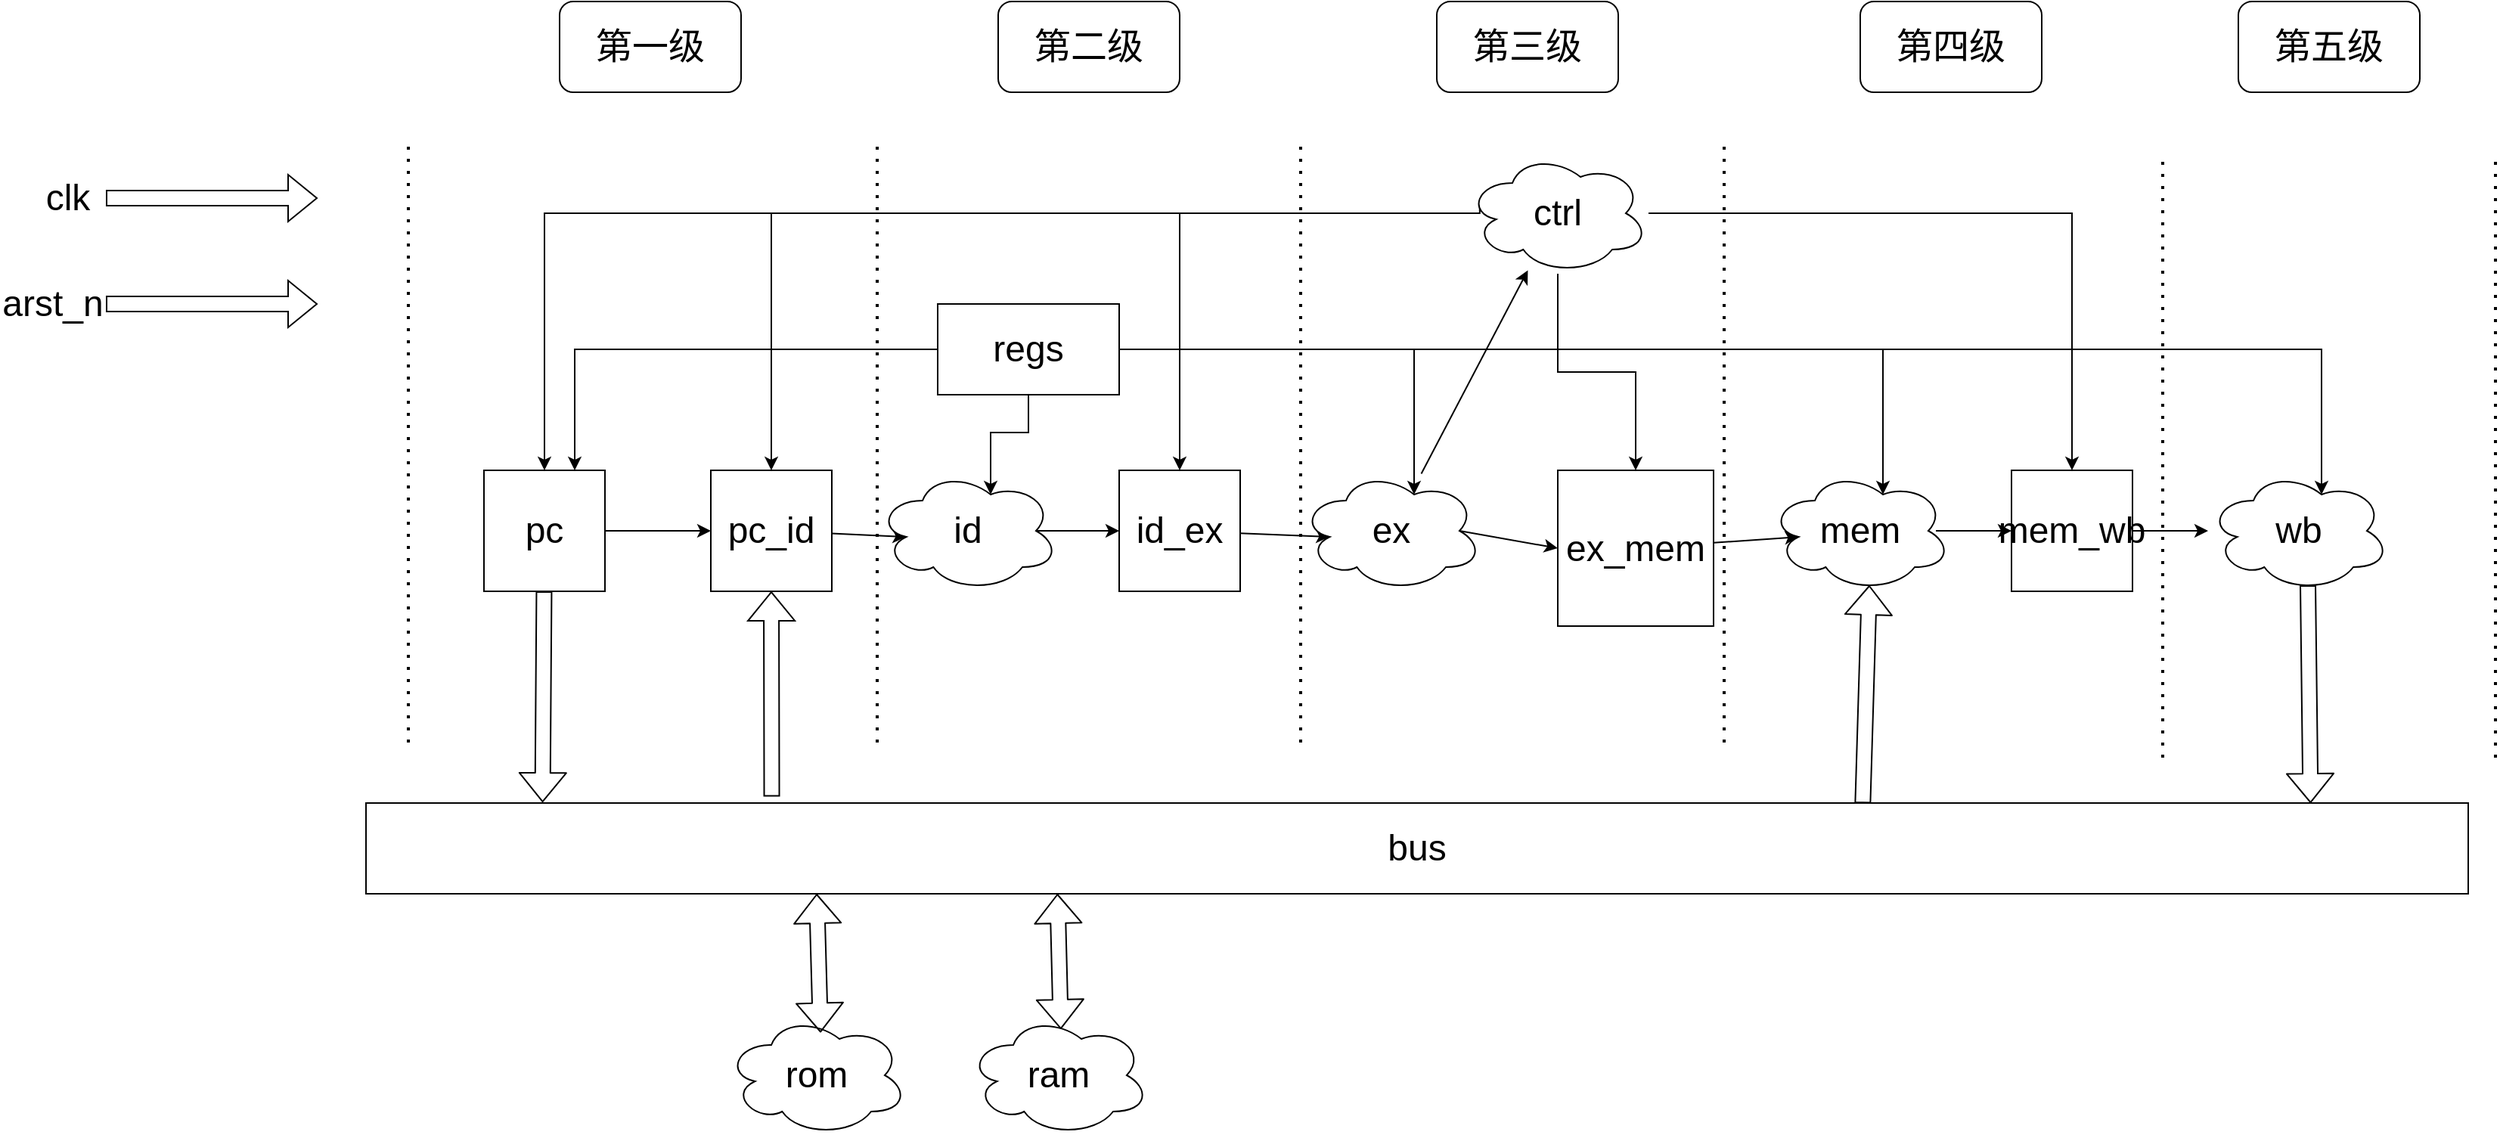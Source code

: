 <mxfile version="20.3.0" type="device"><diagram id="naFQU-C3lpWFJUoVj6_K" name="第 1 页"><mxGraphModel dx="2249" dy="2149" grid="1" gridSize="10" guides="1" tooltips="1" connect="1" arrows="1" fold="1" page="1" pageScale="1" pageWidth="827" pageHeight="1169" math="0" shadow="0"><root><mxCell id="0"/><mxCell id="1" parent="0"/><mxCell id="C61x0PHZbPYTwjd0VCUy-19" style="edgeStyle=none;html=1;fontSize=24;entryX=0.16;entryY=0.55;entryDx=0;entryDy=0;entryPerimeter=0;" parent="1" source="C61x0PHZbPYTwjd0VCUy-20" target="C61x0PHZbPYTwjd0VCUy-25" edge="1"><mxGeometry relative="1" as="geometry"><mxPoint x="510" y="-600" as="targetPoint"/></mxGeometry></mxCell><mxCell id="C61x0PHZbPYTwjd0VCUy-20" value="pc_id" style="whiteSpace=wrap;html=1;aspect=fixed;fontSize=24;" parent="1" vertex="1"><mxGeometry x="380" y="-640" width="80" height="80" as="geometry"/></mxCell><mxCell id="C61x0PHZbPYTwjd0VCUy-21" style="edgeStyle=none;html=1;entryX=0;entryY=0.5;entryDx=0;entryDy=0;fontSize=24;" parent="1" source="C61x0PHZbPYTwjd0VCUy-23" target="C61x0PHZbPYTwjd0VCUy-20" edge="1"><mxGeometry relative="1" as="geometry"/></mxCell><mxCell id="C61x0PHZbPYTwjd0VCUy-22" style="edgeStyle=none;shape=flexArrow;html=1;entryX=0.084;entryY=-0.007;entryDx=0;entryDy=0;entryPerimeter=0;fontSize=24;" parent="1" source="C61x0PHZbPYTwjd0VCUy-23" target="C61x0PHZbPYTwjd0VCUy-37" edge="1"><mxGeometry relative="1" as="geometry"/></mxCell><mxCell id="C61x0PHZbPYTwjd0VCUy-23" value="pc" style="whiteSpace=wrap;html=1;aspect=fixed;fontSize=24;" parent="1" vertex="1"><mxGeometry x="230" y="-640" width="80" height="80" as="geometry"/></mxCell><mxCell id="C61x0PHZbPYTwjd0VCUy-24" style="edgeStyle=none;html=1;entryX=0;entryY=0.5;entryDx=0;entryDy=0;fontSize=24;exitX=0.875;exitY=0.5;exitDx=0;exitDy=0;exitPerimeter=0;" parent="1" source="C61x0PHZbPYTwjd0VCUy-25" target="C61x0PHZbPYTwjd0VCUy-27" edge="1"><mxGeometry relative="1" as="geometry"/></mxCell><mxCell id="C61x0PHZbPYTwjd0VCUy-25" value="id" style="ellipse;shape=cloud;whiteSpace=wrap;html=1;fontSize=24;" parent="1" vertex="1"><mxGeometry x="490" y="-640" width="120" height="80" as="geometry"/></mxCell><mxCell id="C61x0PHZbPYTwjd0VCUy-26" style="edgeStyle=none;html=1;entryX=0.16;entryY=0.55;entryDx=0;entryDy=0;entryPerimeter=0;fontSize=24;" parent="1" source="C61x0PHZbPYTwjd0VCUy-27" target="C61x0PHZbPYTwjd0VCUy-29" edge="1"><mxGeometry relative="1" as="geometry"/></mxCell><mxCell id="C61x0PHZbPYTwjd0VCUy-27" value="id_ex" style="whiteSpace=wrap;html=1;aspect=fixed;fontSize=24;" parent="1" vertex="1"><mxGeometry x="650" y="-640" width="80" height="80" as="geometry"/></mxCell><mxCell id="C61x0PHZbPYTwjd0VCUy-28" style="edgeStyle=none;html=1;entryX=0;entryY=0.5;entryDx=0;entryDy=0;fontSize=24;exitX=0.875;exitY=0.5;exitDx=0;exitDy=0;exitPerimeter=0;" parent="1" source="C61x0PHZbPYTwjd0VCUy-29" target="C61x0PHZbPYTwjd0VCUy-31" edge="1"><mxGeometry relative="1" as="geometry"/></mxCell><mxCell id="lM2QxzhSfQ17ok12c9tM-13" style="edgeStyle=none;rounded=0;orthogonalLoop=1;jettySize=auto;html=1;fontSize=24;" edge="1" parent="1" source="C61x0PHZbPYTwjd0VCUy-29" target="lM2QxzhSfQ17ok12c9tM-1"><mxGeometry relative="1" as="geometry"/></mxCell><mxCell id="C61x0PHZbPYTwjd0VCUy-29" value="ex" style="ellipse;shape=cloud;whiteSpace=wrap;html=1;fontSize=24;" parent="1" vertex="1"><mxGeometry x="770" y="-640" width="120" height="80" as="geometry"/></mxCell><mxCell id="C61x0PHZbPYTwjd0VCUy-30" style="edgeStyle=none;html=1;fontSize=24;entryX=0.16;entryY=0.55;entryDx=0;entryDy=0;entryPerimeter=0;" parent="1" source="C61x0PHZbPYTwjd0VCUy-31" target="C61x0PHZbPYTwjd0VCUy-33" edge="1"><mxGeometry relative="1" as="geometry"/></mxCell><mxCell id="lM2QxzhSfQ17ok12c9tM-11" style="edgeStyle=orthogonalEdgeStyle;rounded=0;orthogonalLoop=1;jettySize=auto;html=1;exitX=1;exitY=1;exitDx=0;exitDy=0;fontSize=24;" edge="1" parent="1" source="C61x0PHZbPYTwjd0VCUy-31"><mxGeometry relative="1" as="geometry"><mxPoint x="1020" y="-559.538" as="targetPoint"/></mxGeometry></mxCell><mxCell id="C61x0PHZbPYTwjd0VCUy-31" value="ex_mem" style="whiteSpace=wrap;html=1;aspect=fixed;fontSize=24;" parent="1" vertex="1"><mxGeometry x="940" y="-640" width="103" height="103" as="geometry"/></mxCell><mxCell id="C61x0PHZbPYTwjd0VCUy-32" style="edgeStyle=none;html=1;fontSize=24;" parent="1" edge="1"><mxGeometry relative="1" as="geometry"><mxPoint x="1240" y="-600" as="targetPoint"/><Array as="points"/><mxPoint x="1190" y="-600" as="sourcePoint"/></mxGeometry></mxCell><mxCell id="C61x0PHZbPYTwjd0VCUy-33" value="mem" style="ellipse;shape=cloud;whiteSpace=wrap;html=1;fontSize=24;" parent="1" vertex="1"><mxGeometry x="1080" y="-640" width="120" height="80" as="geometry"/></mxCell><mxCell id="C61x0PHZbPYTwjd0VCUy-34" style="edgeStyle=none;html=1;fontSize=24;" parent="1" source="C61x0PHZbPYTwjd0VCUy-35" target="C61x0PHZbPYTwjd0VCUy-36" edge="1"><mxGeometry relative="1" as="geometry"/></mxCell><mxCell id="C61x0PHZbPYTwjd0VCUy-35" value="mem_wb" style="whiteSpace=wrap;html=1;aspect=fixed;fontSize=24;" parent="1" vertex="1"><mxGeometry x="1240" y="-640" width="80" height="80" as="geometry"/></mxCell><mxCell id="C61x0PHZbPYTwjd0VCUy-36" value="wb" style="ellipse;shape=cloud;whiteSpace=wrap;html=1;fontSize=24;" parent="1" vertex="1"><mxGeometry x="1370" y="-640" width="120" height="80" as="geometry"/></mxCell><mxCell id="C61x0PHZbPYTwjd0VCUy-37" value="bus" style="rounded=0;whiteSpace=wrap;html=1;fontSize=24;" parent="1" vertex="1"><mxGeometry x="152" y="-420" width="1390" height="60" as="geometry"/></mxCell><mxCell id="C61x0PHZbPYTwjd0VCUy-38" value="rom" style="ellipse;shape=cloud;whiteSpace=wrap;html=1;fontSize=24;" parent="1" vertex="1"><mxGeometry x="390" y="-280" width="120" height="80" as="geometry"/></mxCell><mxCell id="C61x0PHZbPYTwjd0VCUy-39" value="ram" style="ellipse;shape=cloud;whiteSpace=wrap;html=1;fontSize=24;" parent="1" vertex="1"><mxGeometry x="550" y="-280" width="120" height="80" as="geometry"/></mxCell><mxCell id="C61x0PHZbPYTwjd0VCUy-40" value="" style="shape=flexArrow;endArrow=classic;startArrow=classic;html=1;fontSize=24;exitX=0.521;exitY=0.147;exitDx=0;exitDy=0;exitPerimeter=0;" parent="1" source="C61x0PHZbPYTwjd0VCUy-38" edge="1"><mxGeometry width="100" height="100" relative="1" as="geometry"><mxPoint x="450" y="-270" as="sourcePoint"/><mxPoint x="450" y="-360" as="targetPoint"/></mxGeometry></mxCell><mxCell id="C61x0PHZbPYTwjd0VCUy-41" value="" style="shape=flexArrow;endArrow=classic;startArrow=classic;html=1;fontSize=24;exitX=0.512;exitY=0.119;exitDx=0;exitDy=0;exitPerimeter=0;" parent="1" source="C61x0PHZbPYTwjd0VCUy-39" edge="1"><mxGeometry width="100" height="100" relative="1" as="geometry"><mxPoint x="609.17" y="-270" as="sourcePoint"/><mxPoint x="609.17" y="-360" as="targetPoint"/></mxGeometry></mxCell><mxCell id="C61x0PHZbPYTwjd0VCUy-42" style="edgeStyle=none;shape=flexArrow;html=1;entryX=0.55;entryY=0.95;entryDx=0;entryDy=0;entryPerimeter=0;fontSize=24;exitX=0.712;exitY=0.002;exitDx=0;exitDy=0;exitPerimeter=0;" parent="1" source="C61x0PHZbPYTwjd0VCUy-37" target="C61x0PHZbPYTwjd0VCUy-33" edge="1"><mxGeometry relative="1" as="geometry"><mxPoint x="1100" y="-410.42" as="sourcePoint"/><mxPoint x="1110" y="-570" as="targetPoint"/></mxGeometry></mxCell><mxCell id="C61x0PHZbPYTwjd0VCUy-43" style="edgeStyle=none;shape=flexArrow;html=1;entryX=0.925;entryY=0.002;entryDx=0;entryDy=0;entryPerimeter=0;fontSize=24;exitX=0.55;exitY=0.95;exitDx=0;exitDy=0;exitPerimeter=0;" parent="1" source="C61x0PHZbPYTwjd0VCUy-36" target="C61x0PHZbPYTwjd0VCUy-37" edge="1"><mxGeometry relative="1" as="geometry"><mxPoint x="1410.254" y="-559.58" as="sourcePoint"/><mxPoint x="1409.29" y="-420.0" as="targetPoint"/></mxGeometry></mxCell><mxCell id="C61x0PHZbPYTwjd0VCUy-44" value="" style="shape=flexArrow;endArrow=classic;html=1;rounded=0;entryX=0.5;entryY=1;entryDx=0;entryDy=0;exitX=0.193;exitY=-0.071;exitDx=0;exitDy=0;exitPerimeter=0;" parent="1" source="C61x0PHZbPYTwjd0VCUy-37" target="C61x0PHZbPYTwjd0VCUy-20" edge="1"><mxGeometry width="50" height="50" relative="1" as="geometry"><mxPoint x="530" y="-460" as="sourcePoint"/><mxPoint x="580" y="-510" as="targetPoint"/></mxGeometry></mxCell><mxCell id="C61x0PHZbPYTwjd0VCUy-45" value="" style="endArrow=none;dashed=1;html=1;dashPattern=1 3;strokeWidth=2;rounded=0;" parent="1" edge="1"><mxGeometry width="50" height="50" relative="1" as="geometry"><mxPoint x="180" y="-460" as="sourcePoint"/><mxPoint x="180" y="-860" as="targetPoint"/></mxGeometry></mxCell><mxCell id="C61x0PHZbPYTwjd0VCUy-46" value="" style="endArrow=none;dashed=1;html=1;dashPattern=1 3;strokeWidth=2;rounded=0;" parent="1" edge="1"><mxGeometry width="50" height="50" relative="1" as="geometry"><mxPoint x="490" y="-460" as="sourcePoint"/><mxPoint x="490" y="-860" as="targetPoint"/></mxGeometry></mxCell><mxCell id="C61x0PHZbPYTwjd0VCUy-47" value="" style="endArrow=none;dashed=1;html=1;dashPattern=1 3;strokeWidth=2;rounded=0;" parent="1" edge="1"><mxGeometry width="50" height="50" relative="1" as="geometry"><mxPoint x="770" y="-460" as="sourcePoint"/><mxPoint x="770" y="-860" as="targetPoint"/></mxGeometry></mxCell><mxCell id="C61x0PHZbPYTwjd0VCUy-48" value="" style="endArrow=none;dashed=1;html=1;dashPattern=1 3;strokeWidth=2;rounded=0;" parent="1" edge="1"><mxGeometry width="50" height="50" relative="1" as="geometry"><mxPoint x="1050" y="-460" as="sourcePoint"/><mxPoint x="1050" y="-860" as="targetPoint"/></mxGeometry></mxCell><mxCell id="C61x0PHZbPYTwjd0VCUy-49" value="" style="endArrow=none;dashed=1;html=1;dashPattern=1 3;strokeWidth=2;rounded=0;" parent="1" edge="1"><mxGeometry width="50" height="50" relative="1" as="geometry"><mxPoint x="1340" y="-450" as="sourcePoint"/><mxPoint x="1340" y="-850" as="targetPoint"/></mxGeometry></mxCell><mxCell id="C61x0PHZbPYTwjd0VCUy-50" value="" style="endArrow=none;dashed=1;html=1;dashPattern=1 3;strokeWidth=2;rounded=0;" parent="1" edge="1"><mxGeometry width="50" height="50" relative="1" as="geometry"><mxPoint x="1560" y="-450" as="sourcePoint"/><mxPoint x="1560" y="-850" as="targetPoint"/></mxGeometry></mxCell><mxCell id="C61x0PHZbPYTwjd0VCUy-51" value="第一级" style="rounded=1;whiteSpace=wrap;html=1;fontSize=24;" parent="1" vertex="1"><mxGeometry x="280" y="-950" width="120" height="60" as="geometry"/></mxCell><mxCell id="C61x0PHZbPYTwjd0VCUy-52" value="第二级" style="rounded=1;whiteSpace=wrap;html=1;fontSize=24;" parent="1" vertex="1"><mxGeometry x="570" y="-950" width="120" height="60" as="geometry"/></mxCell><mxCell id="C61x0PHZbPYTwjd0VCUy-53" value="第三级" style="rounded=1;whiteSpace=wrap;html=1;fontSize=24;" parent="1" vertex="1"><mxGeometry x="860" y="-950" width="120" height="60" as="geometry"/></mxCell><mxCell id="C61x0PHZbPYTwjd0VCUy-54" value="第四级" style="rounded=1;whiteSpace=wrap;html=1;fontSize=24;" parent="1" vertex="1"><mxGeometry x="1140" y="-950" width="120" height="60" as="geometry"/></mxCell><mxCell id="C61x0PHZbPYTwjd0VCUy-55" value="第五级" style="rounded=1;whiteSpace=wrap;html=1;fontSize=24;" parent="1" vertex="1"><mxGeometry x="1390" y="-950" width="120" height="60" as="geometry"/></mxCell><mxCell id="C61x0PHZbPYTwjd0VCUy-57" value="" style="shape=flexArrow;endArrow=classic;html=1;rounded=0;fontSize=24;entryX=0;entryY=0.25;entryDx=0;entryDy=0;" parent="1" edge="1"><mxGeometry width="50" height="50" relative="1" as="geometry"><mxPoint x="-20" y="-820" as="sourcePoint"/><mxPoint x="120" y="-820" as="targetPoint"/></mxGeometry></mxCell><mxCell id="C61x0PHZbPYTwjd0VCUy-58" value="" style="shape=flexArrow;endArrow=classic;html=1;rounded=0;fontSize=24;entryX=0;entryY=0.25;entryDx=0;entryDy=0;" parent="1" edge="1"><mxGeometry width="50" height="50" relative="1" as="geometry"><mxPoint x="-20" y="-750" as="sourcePoint"/><mxPoint x="120" y="-750" as="targetPoint"/></mxGeometry></mxCell><mxCell id="C61x0PHZbPYTwjd0VCUy-59" value="clk" style="text;html=1;strokeColor=none;fillColor=none;align=center;verticalAlign=middle;whiteSpace=wrap;rounded=0;fontSize=24;" parent="1" vertex="1"><mxGeometry x="-80" y="-840" width="70" height="40" as="geometry"/></mxCell><mxCell id="C61x0PHZbPYTwjd0VCUy-60" value="arst_n" style="text;html=1;strokeColor=none;fillColor=none;align=center;verticalAlign=middle;whiteSpace=wrap;rounded=0;fontSize=24;" parent="1" vertex="1"><mxGeometry x="-90" y="-770" width="70" height="40" as="geometry"/></mxCell><mxCell id="lM2QxzhSfQ17ok12c9tM-6" style="edgeStyle=orthogonalEdgeStyle;rounded=0;orthogonalLoop=1;jettySize=auto;html=1;entryX=0.75;entryY=0;entryDx=0;entryDy=0;fontSize=24;" edge="1" parent="1" source="C61x0PHZbPYTwjd0VCUy-61" target="C61x0PHZbPYTwjd0VCUy-23"><mxGeometry relative="1" as="geometry"/></mxCell><mxCell id="lM2QxzhSfQ17ok12c9tM-7" style="edgeStyle=orthogonalEdgeStyle;rounded=0;orthogonalLoop=1;jettySize=auto;html=1;entryX=0.625;entryY=0.2;entryDx=0;entryDy=0;entryPerimeter=0;fontSize=24;" edge="1" parent="1" source="C61x0PHZbPYTwjd0VCUy-61" target="C61x0PHZbPYTwjd0VCUy-29"><mxGeometry relative="1" as="geometry"/></mxCell><mxCell id="lM2QxzhSfQ17ok12c9tM-8" style="edgeStyle=orthogonalEdgeStyle;rounded=0;orthogonalLoop=1;jettySize=auto;html=1;entryX=0.625;entryY=0.2;entryDx=0;entryDy=0;entryPerimeter=0;fontSize=24;" edge="1" parent="1" source="C61x0PHZbPYTwjd0VCUy-61" target="C61x0PHZbPYTwjd0VCUy-33"><mxGeometry relative="1" as="geometry"/></mxCell><mxCell id="lM2QxzhSfQ17ok12c9tM-9" style="edgeStyle=orthogonalEdgeStyle;rounded=0;orthogonalLoop=1;jettySize=auto;html=1;entryX=0.625;entryY=0.2;entryDx=0;entryDy=0;entryPerimeter=0;fontSize=24;" edge="1" parent="1" source="C61x0PHZbPYTwjd0VCUy-61" target="C61x0PHZbPYTwjd0VCUy-36"><mxGeometry relative="1" as="geometry"/></mxCell><mxCell id="lM2QxzhSfQ17ok12c9tM-10" style="edgeStyle=orthogonalEdgeStyle;rounded=0;orthogonalLoop=1;jettySize=auto;html=1;entryX=0.625;entryY=0.2;entryDx=0;entryDy=0;entryPerimeter=0;fontSize=24;" edge="1" parent="1" source="C61x0PHZbPYTwjd0VCUy-61" target="C61x0PHZbPYTwjd0VCUy-25"><mxGeometry relative="1" as="geometry"/></mxCell><mxCell id="C61x0PHZbPYTwjd0VCUy-61" value="regs" style="rounded=0;whiteSpace=wrap;html=1;fontSize=24;" parent="1" vertex="1"><mxGeometry x="530" y="-750" width="120" height="60" as="geometry"/></mxCell><mxCell id="C61x0PHZbPYTwjd0VCUy-69" style="edgeStyle=orthogonalEdgeStyle;rounded=0;orthogonalLoop=1;jettySize=auto;html=1;entryX=0.5;entryY=0;entryDx=0;entryDy=0;fontSize=24;exitX=0.07;exitY=0.4;exitDx=0;exitDy=0;exitPerimeter=0;" parent="1" source="lM2QxzhSfQ17ok12c9tM-1" target="C61x0PHZbPYTwjd0VCUy-23" edge="1"><mxGeometry relative="1" as="geometry"><mxPoint x="887" y="-809.909" as="sourcePoint"/><Array as="points"><mxPoint x="888" y="-810"/><mxPoint x="270" y="-810"/></Array></mxGeometry></mxCell><mxCell id="lM2QxzhSfQ17ok12c9tM-2" style="edgeStyle=orthogonalEdgeStyle;rounded=0;orthogonalLoop=1;jettySize=auto;html=1;entryX=0.5;entryY=0;entryDx=0;entryDy=0;fontSize=24;" edge="1" parent="1" source="lM2QxzhSfQ17ok12c9tM-1" target="C61x0PHZbPYTwjd0VCUy-20"><mxGeometry relative="1" as="geometry"/></mxCell><mxCell id="lM2QxzhSfQ17ok12c9tM-3" style="edgeStyle=orthogonalEdgeStyle;rounded=0;orthogonalLoop=1;jettySize=auto;html=1;entryX=0.5;entryY=0;entryDx=0;entryDy=0;fontSize=24;" edge="1" parent="1" source="lM2QxzhSfQ17ok12c9tM-1" target="C61x0PHZbPYTwjd0VCUy-27"><mxGeometry relative="1" as="geometry"/></mxCell><mxCell id="lM2QxzhSfQ17ok12c9tM-4" style="edgeStyle=orthogonalEdgeStyle;rounded=0;orthogonalLoop=1;jettySize=auto;html=1;entryX=0.5;entryY=0;entryDx=0;entryDy=0;fontSize=24;" edge="1" parent="1" source="lM2QxzhSfQ17ok12c9tM-1" target="C61x0PHZbPYTwjd0VCUy-31"><mxGeometry relative="1" as="geometry"/></mxCell><mxCell id="lM2QxzhSfQ17ok12c9tM-5" style="edgeStyle=orthogonalEdgeStyle;rounded=0;orthogonalLoop=1;jettySize=auto;html=1;entryX=0.5;entryY=0;entryDx=0;entryDy=0;fontSize=24;" edge="1" parent="1" source="lM2QxzhSfQ17ok12c9tM-1" target="C61x0PHZbPYTwjd0VCUy-35"><mxGeometry relative="1" as="geometry"/></mxCell><mxCell id="lM2QxzhSfQ17ok12c9tM-1" value="&lt;font style=&quot;font-size: 24px;&quot;&gt;ctrl&lt;/font&gt;" style="ellipse;shape=cloud;whiteSpace=wrap;html=1;" vertex="1" parent="1"><mxGeometry x="880" y="-850" width="120" height="80" as="geometry"/></mxCell></root></mxGraphModel></diagram></mxfile>